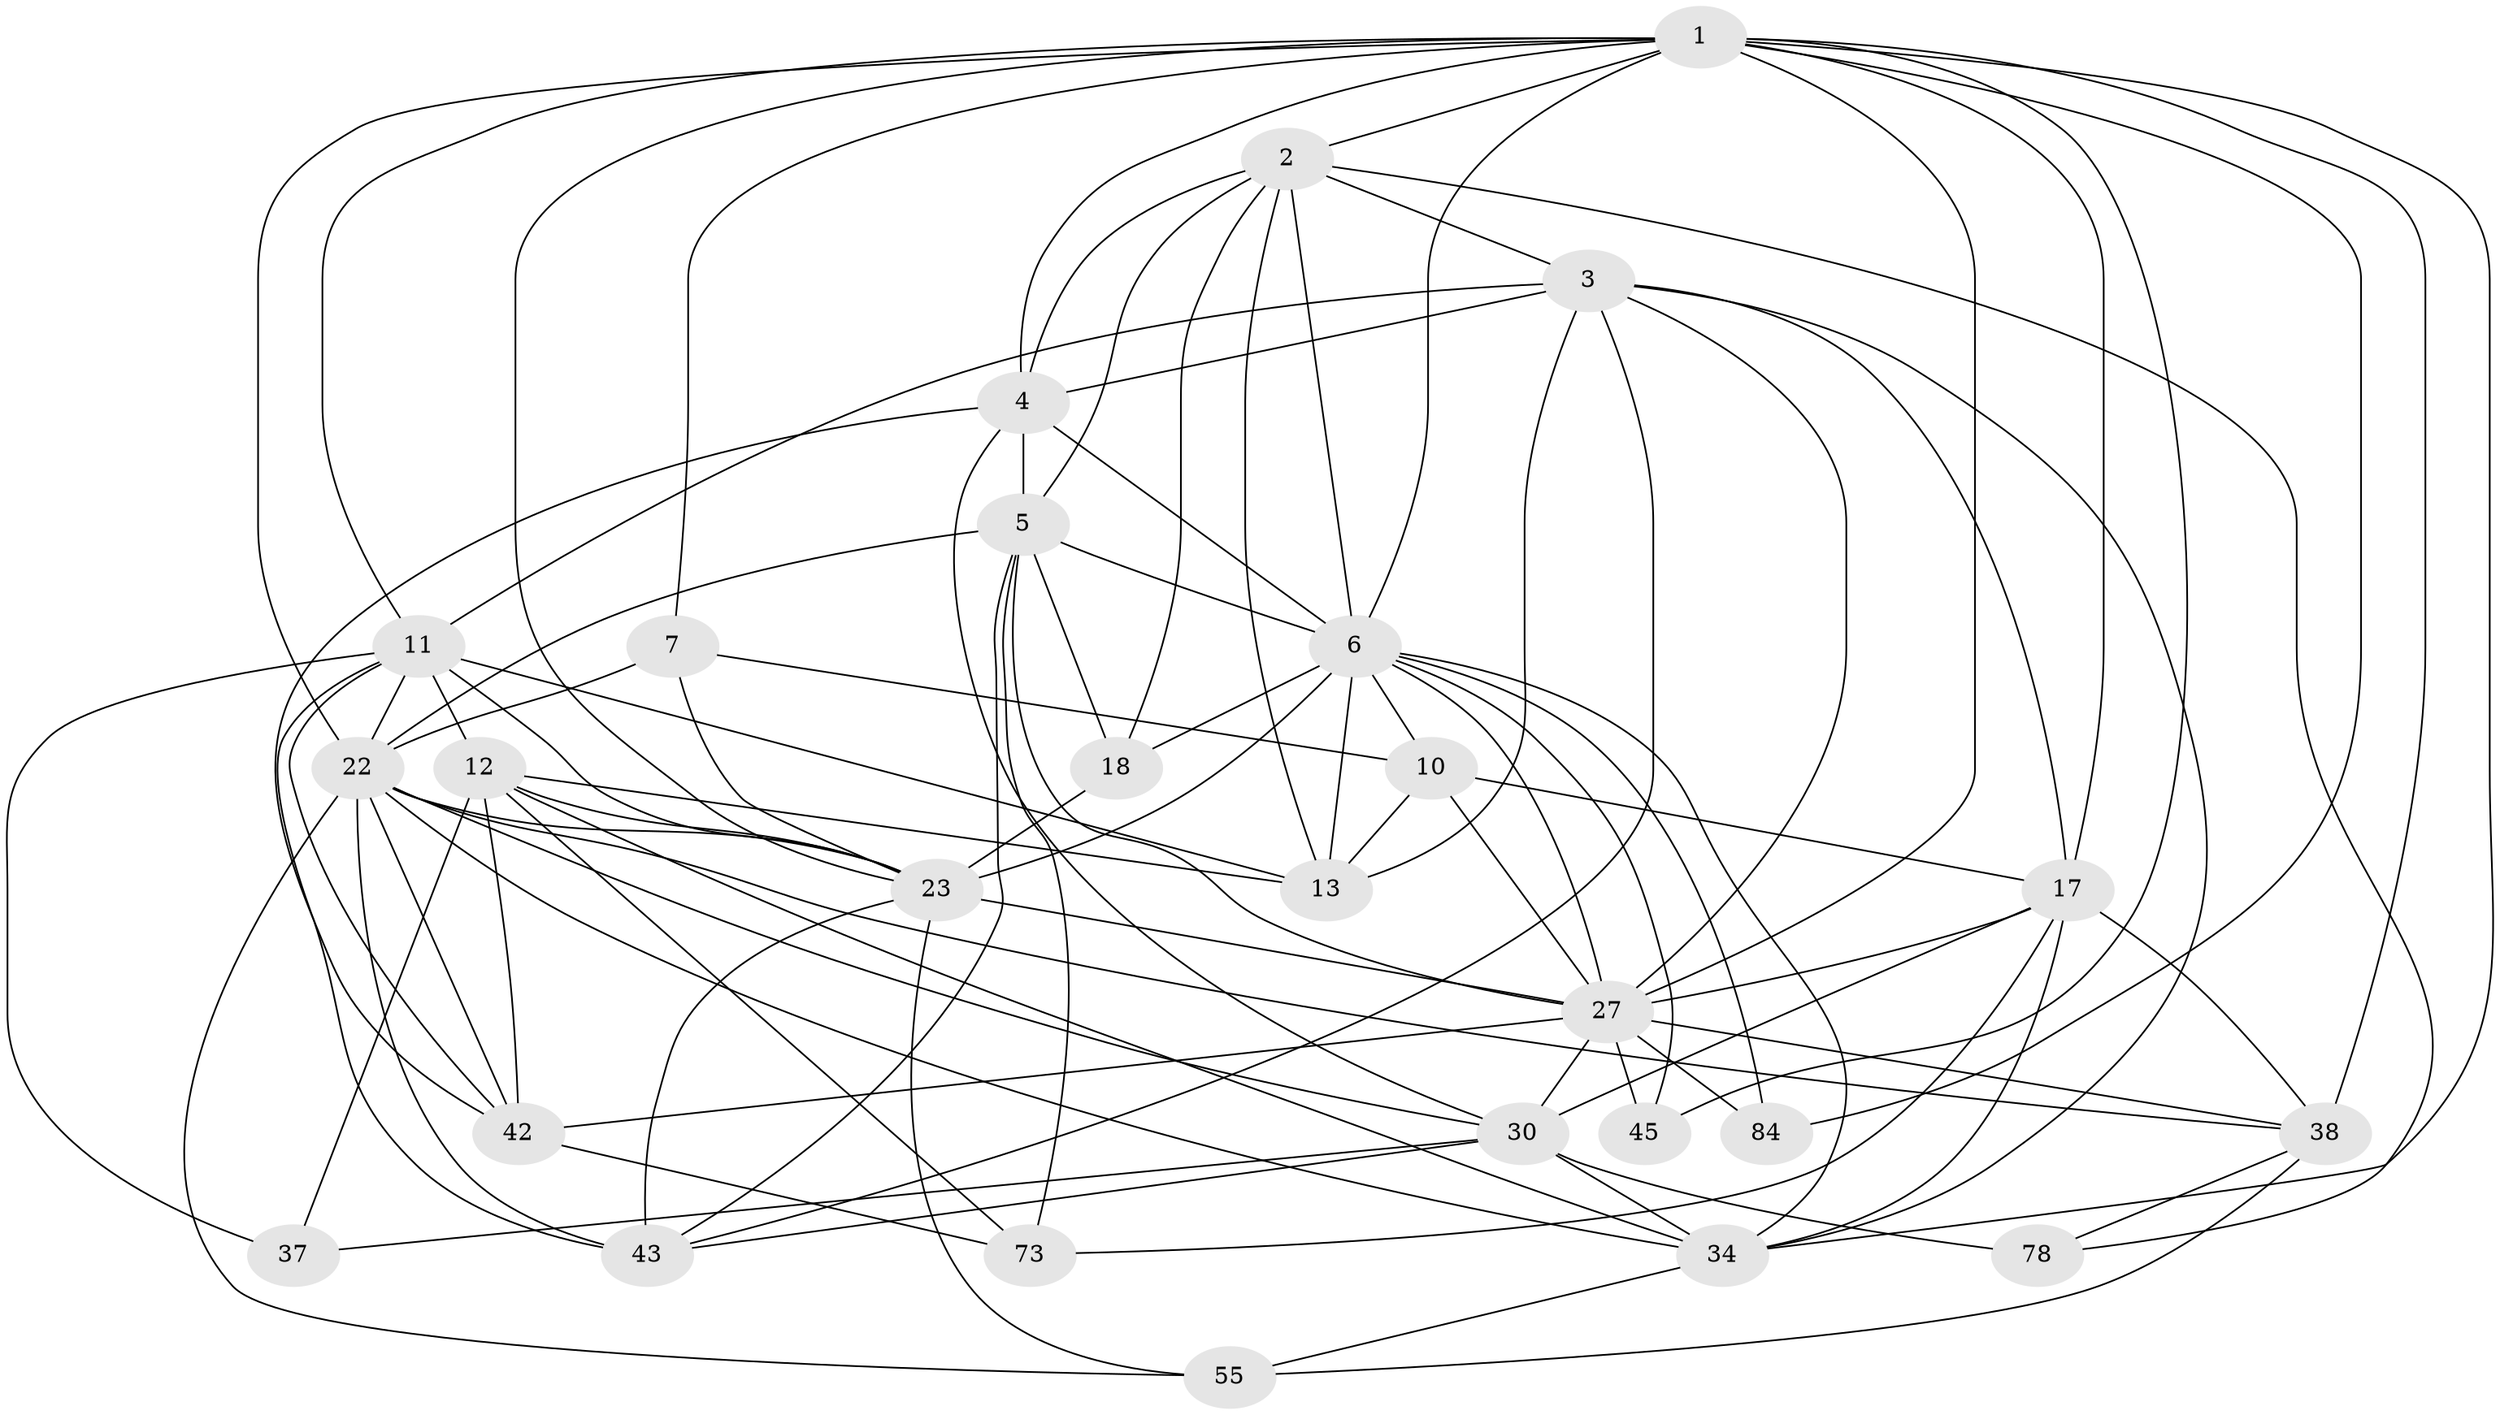 // original degree distribution, {4: 1.0}
// Generated by graph-tools (version 1.1) at 2025/21/03/04/25 18:21:00]
// undirected, 27 vertices, 93 edges
graph export_dot {
graph [start="1"]
  node [color=gray90,style=filled];
  1 [super="+65+61+51"];
  2 [super="+57+19"];
  3 [super="+16"];
  4 [super="+20+68"];
  5 [super="+15+14"];
  6 [super="+8+26+47"];
  7;
  10 [super="+54+76"];
  11 [super="+83+53+24"];
  12 [super="+79+21"];
  13 [super="+33"];
  17 [super="+25"];
  18;
  22 [super="+41+32"];
  23 [super="+81+59+40"];
  27 [super="+39+28+72"];
  30 [super="+44+35"];
  34 [super="+36+49+64"];
  37;
  38 [super="+52"];
  42 [super="+62"];
  43 [super="+85"];
  45;
  55;
  73;
  78;
  84;
  1 -- 6;
  1 -- 38;
  1 -- 84;
  1 -- 34;
  1 -- 2;
  1 -- 7;
  1 -- 11;
  1 -- 17;
  1 -- 4;
  1 -- 22;
  1 -- 23;
  1 -- 27 [weight=2];
  1 -- 45;
  2 -- 4;
  2 -- 18;
  2 -- 6;
  2 -- 5;
  2 -- 3;
  2 -- 13;
  2 -- 78;
  3 -- 27;
  3 -- 17;
  3 -- 4;
  3 -- 13;
  3 -- 11;
  3 -- 34;
  3 -- 43;
  4 -- 6;
  4 -- 5 [weight=2];
  4 -- 42;
  4 -- 30;
  5 -- 18;
  5 -- 6;
  5 -- 43;
  5 -- 27 [weight=2];
  5 -- 73;
  5 -- 22;
  6 -- 84;
  6 -- 13;
  6 -- 45;
  6 -- 18;
  6 -- 23 [weight=2];
  6 -- 27;
  6 -- 34;
  6 -- 10 [weight=2];
  7 -- 10;
  7 -- 23;
  7 -- 22;
  10 -- 17 [weight=3];
  10 -- 13;
  10 -- 27;
  11 -- 23 [weight=2];
  11 -- 42;
  11 -- 43;
  11 -- 12;
  11 -- 37;
  11 -- 13;
  11 -- 22;
  12 -- 73;
  12 -- 37 [weight=2];
  12 -- 42;
  12 -- 13;
  12 -- 34;
  12 -- 23;
  17 -- 34 [weight=2];
  17 -- 27 [weight=2];
  17 -- 38;
  17 -- 73;
  17 -- 30;
  18 -- 23;
  22 -- 34 [weight=2];
  22 -- 43;
  22 -- 30;
  22 -- 23;
  22 -- 38;
  22 -- 55;
  22 -- 42;
  23 -- 27 [weight=3];
  23 -- 43;
  23 -- 55;
  27 -- 38;
  27 -- 45 [weight=2];
  27 -- 84 [weight=2];
  27 -- 30 [weight=2];
  27 -- 42;
  30 -- 37;
  30 -- 34;
  30 -- 78 [weight=2];
  30 -- 43;
  34 -- 55;
  38 -- 78;
  38 -- 55;
  42 -- 73;
}
